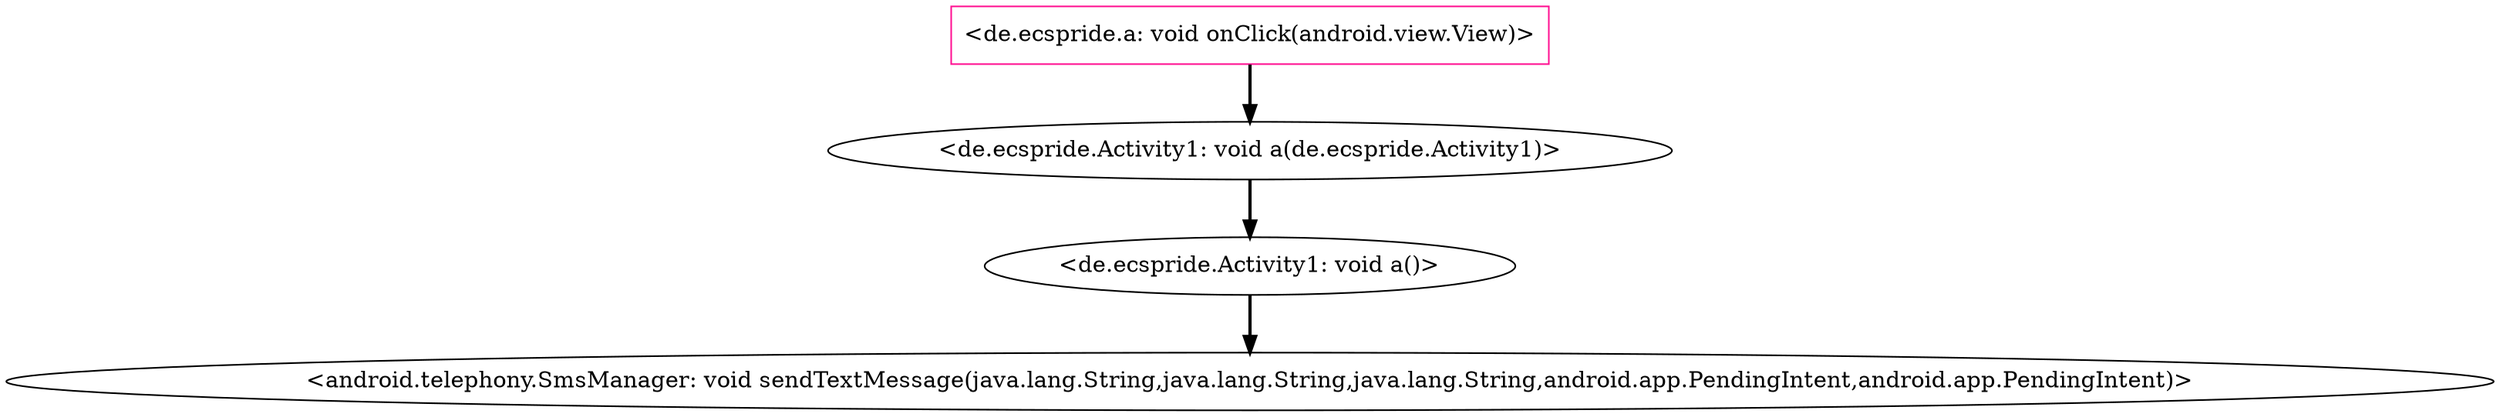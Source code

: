 digraph "Call Graph" {
    "<de.ecspride.Activity1: void a()>"
    "<android.telephony.SmsManager: void sendTextMessage(java.lang.String,java.lang.String,java.lang.String,android.app.PendingIntent,android.app.PendingIntent)>"
    "<de.ecspride.Activity1: void a()>"->"<android.telephony.SmsManager: void sendTextMessage(java.lang.String,java.lang.String,java.lang.String,android.app.PendingIntent,android.app.PendingIntent)>" [style=bold,];
    "<de.ecspride.Activity1: void a(de.ecspride.Activity1)>"
    "<de.ecspride.Activity1: void a(de.ecspride.Activity1)>"->"<de.ecspride.Activity1: void a()>" [style=bold,];
    "<de.ecspride.a: void onClick(android.view.View)>" [color=deeppink,shape=box,];
    "<de.ecspride.a: void onClick(android.view.View)>"->"<de.ecspride.Activity1: void a(de.ecspride.Activity1)>" [style=bold,];
}

